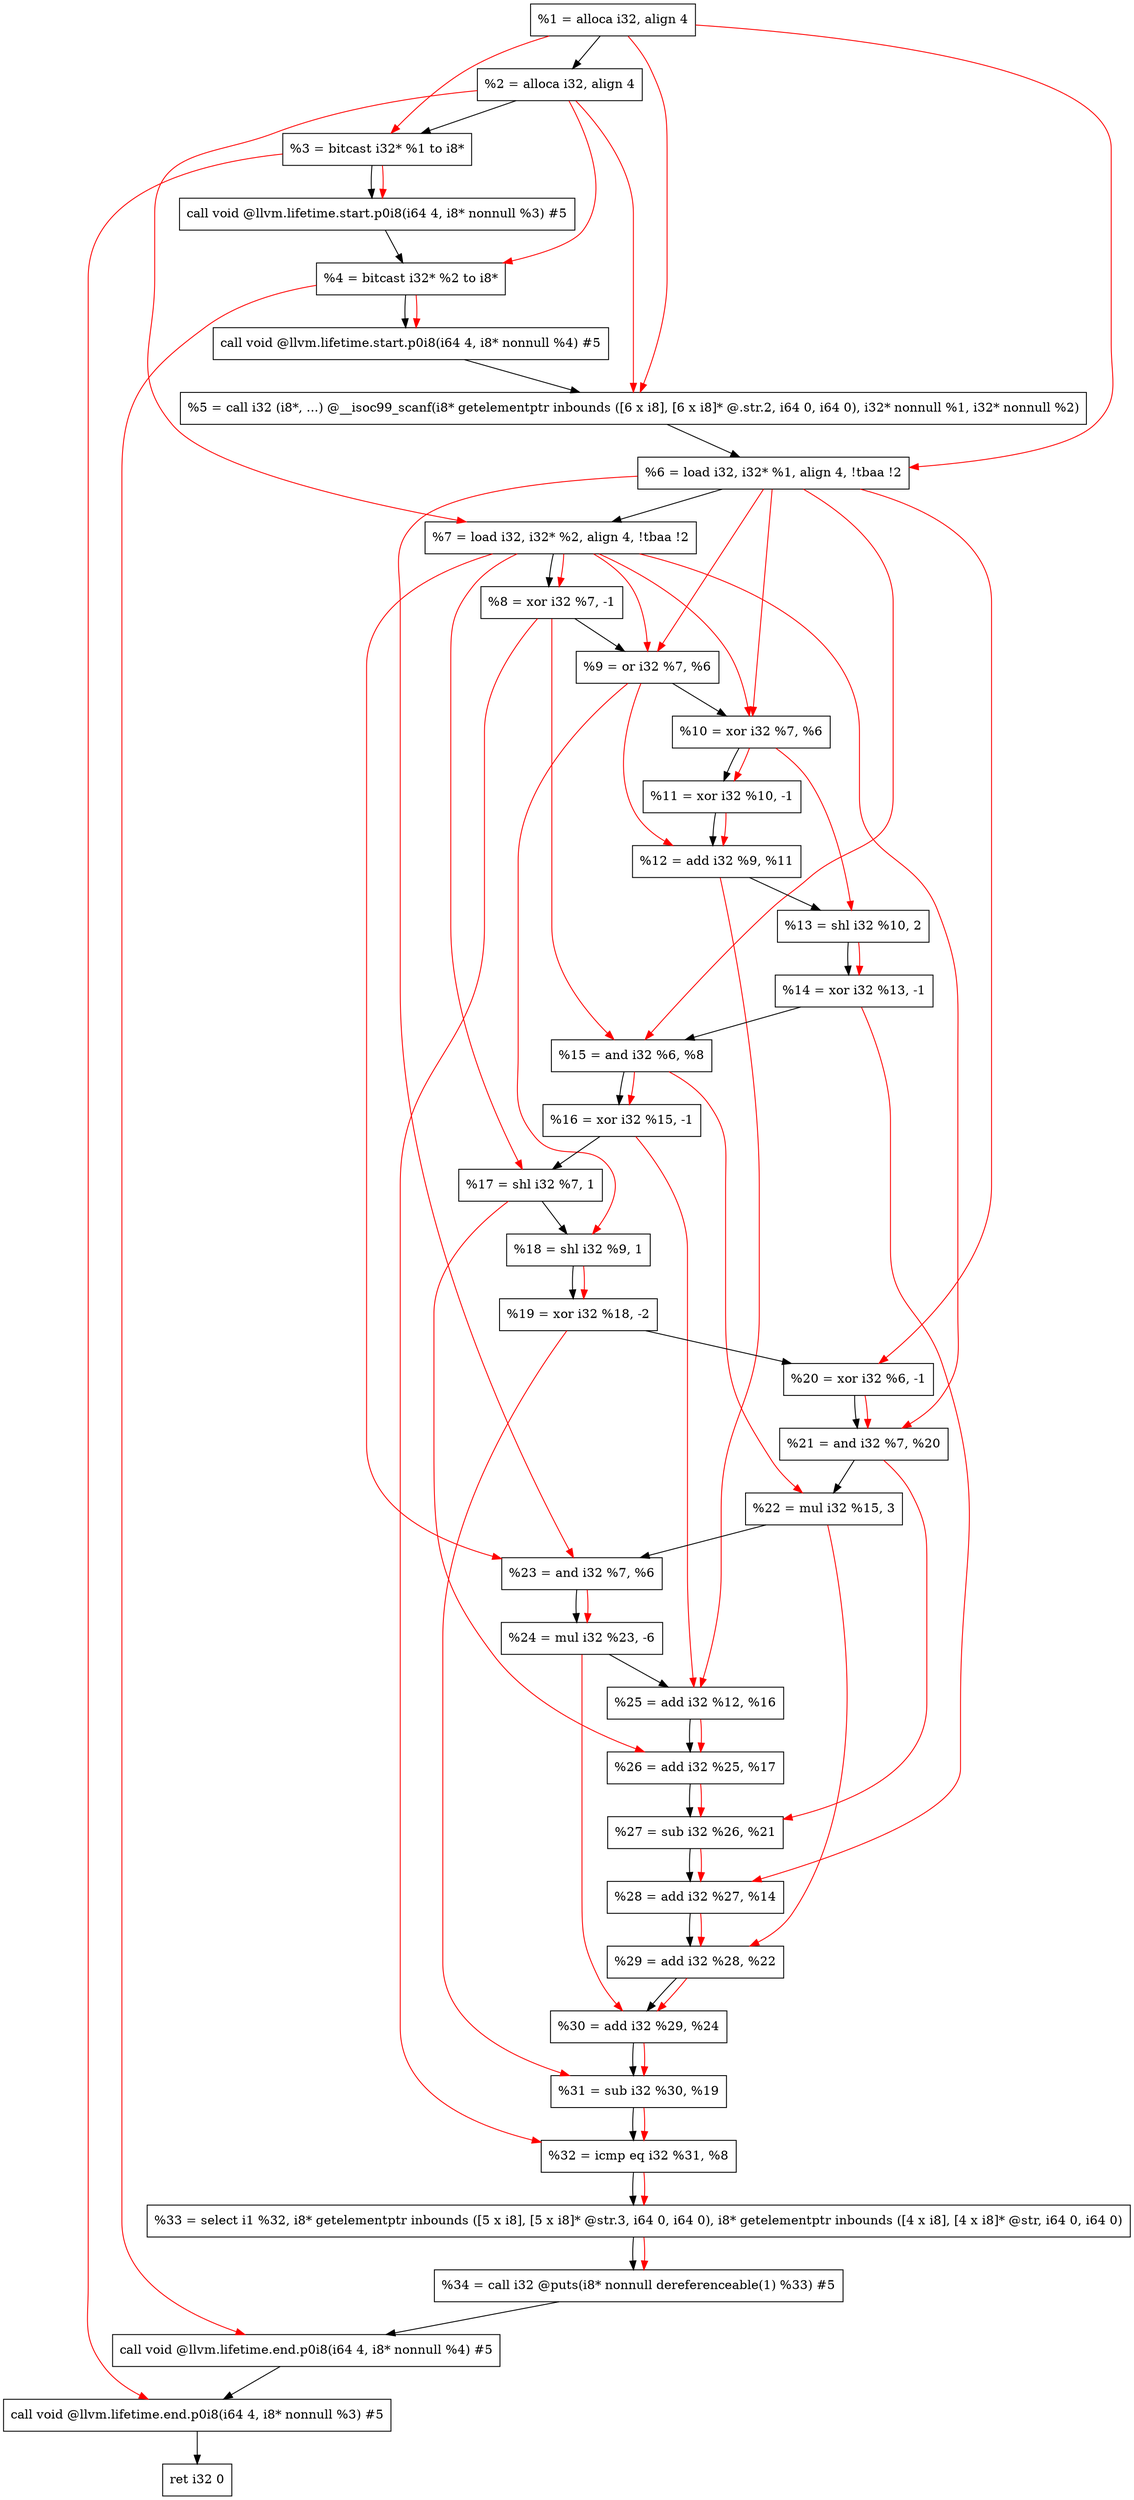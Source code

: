 digraph "DFG for'main' function" {
	Node0x195edf8[shape=record, label="  %1 = alloca i32, align 4"];
	Node0x195ee78[shape=record, label="  %2 = alloca i32, align 4"];
	Node0x195ef08[shape=record, label="  %3 = bitcast i32* %1 to i8*"];
	Node0x195f368[shape=record, label="  call void @llvm.lifetime.start.p0i8(i64 4, i8* nonnull %3) #5"];
	Node0x195f448[shape=record, label="  %4 = bitcast i32* %2 to i8*"];
	Node0x195f568[shape=record, label="  call void @llvm.lifetime.start.p0i8(i64 4, i8* nonnull %4) #5"];
	Node0x195f7a0[shape=record, label="  %5 = call i32 (i8*, ...) @__isoc99_scanf(i8* getelementptr inbounds ([6 x i8], [6 x i8]* @.str.2, i64 0, i64 0), i32* nonnull %1, i32* nonnull %2)"];
	Node0x195f858[shape=record, label="  %6 = load i32, i32* %1, align 4, !tbaa !2"];
	Node0x19607c8[shape=record, label="  %7 = load i32, i32* %2, align 4, !tbaa !2"];
	Node0x1960e50[shape=record, label="  %8 = xor i32 %7, -1"];
	Node0x1960ec0[shape=record, label="  %9 = or i32 %7, %6"];
	Node0x1960f30[shape=record, label="  %10 = xor i32 %7, %6"];
	Node0x1960fa0[shape=record, label="  %11 = xor i32 %10, -1"];
	Node0x1961010[shape=record, label="  %12 = add i32 %9, %11"];
	Node0x1961080[shape=record, label="  %13 = shl i32 %10, 2"];
	Node0x19610f0[shape=record, label="  %14 = xor i32 %13, -1"];
	Node0x1961160[shape=record, label="  %15 = and i32 %6, %8"];
	Node0x19611d0[shape=record, label="  %16 = xor i32 %15, -1"];
	Node0x1961240[shape=record, label="  %17 = shl i32 %7, 1"];
	Node0x19612b0[shape=record, label="  %18 = shl i32 %9, 1"];
	Node0x1961320[shape=record, label="  %19 = xor i32 %18, -2"];
	Node0x1961390[shape=record, label="  %20 = xor i32 %6, -1"];
	Node0x1961400[shape=record, label="  %21 = and i32 %7, %20"];
	Node0x1961470[shape=record, label="  %22 = mul i32 %15, 3"];
	Node0x19614e0[shape=record, label="  %23 = and i32 %7, %6"];
	Node0x1961550[shape=record, label="  %24 = mul i32 %23, -6"];
	Node0x19615c0[shape=record, label="  %25 = add i32 %12, %16"];
	Node0x1961630[shape=record, label="  %26 = add i32 %25, %17"];
	Node0x19616a0[shape=record, label="  %27 = sub i32 %26, %21"];
	Node0x1961710[shape=record, label="  %28 = add i32 %27, %14"];
	Node0x1961780[shape=record, label="  %29 = add i32 %28, %22"];
	Node0x19617f0[shape=record, label="  %30 = add i32 %29, %24"];
	Node0x1961860[shape=record, label="  %31 = sub i32 %30, %19"];
	Node0x19618d0[shape=record, label="  %32 = icmp eq i32 %31, %8"];
	Node0x18ff9d8[shape=record, label="  %33 = select i1 %32, i8* getelementptr inbounds ([5 x i8], [5 x i8]* @str.3, i64 0, i64 0), i8* getelementptr inbounds ([4 x i8], [4 x i8]* @str, i64 0, i64 0)"];
	Node0x1961b70[shape=record, label="  %34 = call i32 @puts(i8* nonnull dereferenceable(1) %33) #5"];
	Node0x1961dc8[shape=record, label="  call void @llvm.lifetime.end.p0i8(i64 4, i8* nonnull %4) #5"];
	Node0x1961f28[shape=record, label="  call void @llvm.lifetime.end.p0i8(i64 4, i8* nonnull %3) #5"];
	Node0x1961fe8[shape=record, label="  ret i32 0"];
	Node0x195edf8 -> Node0x195ee78;
	Node0x195ee78 -> Node0x195ef08;
	Node0x195ef08 -> Node0x195f368;
	Node0x195f368 -> Node0x195f448;
	Node0x195f448 -> Node0x195f568;
	Node0x195f568 -> Node0x195f7a0;
	Node0x195f7a0 -> Node0x195f858;
	Node0x195f858 -> Node0x19607c8;
	Node0x19607c8 -> Node0x1960e50;
	Node0x1960e50 -> Node0x1960ec0;
	Node0x1960ec0 -> Node0x1960f30;
	Node0x1960f30 -> Node0x1960fa0;
	Node0x1960fa0 -> Node0x1961010;
	Node0x1961010 -> Node0x1961080;
	Node0x1961080 -> Node0x19610f0;
	Node0x19610f0 -> Node0x1961160;
	Node0x1961160 -> Node0x19611d0;
	Node0x19611d0 -> Node0x1961240;
	Node0x1961240 -> Node0x19612b0;
	Node0x19612b0 -> Node0x1961320;
	Node0x1961320 -> Node0x1961390;
	Node0x1961390 -> Node0x1961400;
	Node0x1961400 -> Node0x1961470;
	Node0x1961470 -> Node0x19614e0;
	Node0x19614e0 -> Node0x1961550;
	Node0x1961550 -> Node0x19615c0;
	Node0x19615c0 -> Node0x1961630;
	Node0x1961630 -> Node0x19616a0;
	Node0x19616a0 -> Node0x1961710;
	Node0x1961710 -> Node0x1961780;
	Node0x1961780 -> Node0x19617f0;
	Node0x19617f0 -> Node0x1961860;
	Node0x1961860 -> Node0x19618d0;
	Node0x19618d0 -> Node0x18ff9d8;
	Node0x18ff9d8 -> Node0x1961b70;
	Node0x1961b70 -> Node0x1961dc8;
	Node0x1961dc8 -> Node0x1961f28;
	Node0x1961f28 -> Node0x1961fe8;
edge [color=red]
	Node0x195edf8 -> Node0x195ef08;
	Node0x195ef08 -> Node0x195f368;
	Node0x195ee78 -> Node0x195f448;
	Node0x195f448 -> Node0x195f568;
	Node0x195edf8 -> Node0x195f7a0;
	Node0x195ee78 -> Node0x195f7a0;
	Node0x195edf8 -> Node0x195f858;
	Node0x195ee78 -> Node0x19607c8;
	Node0x19607c8 -> Node0x1960e50;
	Node0x19607c8 -> Node0x1960ec0;
	Node0x195f858 -> Node0x1960ec0;
	Node0x19607c8 -> Node0x1960f30;
	Node0x195f858 -> Node0x1960f30;
	Node0x1960f30 -> Node0x1960fa0;
	Node0x1960ec0 -> Node0x1961010;
	Node0x1960fa0 -> Node0x1961010;
	Node0x1960f30 -> Node0x1961080;
	Node0x1961080 -> Node0x19610f0;
	Node0x195f858 -> Node0x1961160;
	Node0x1960e50 -> Node0x1961160;
	Node0x1961160 -> Node0x19611d0;
	Node0x19607c8 -> Node0x1961240;
	Node0x1960ec0 -> Node0x19612b0;
	Node0x19612b0 -> Node0x1961320;
	Node0x195f858 -> Node0x1961390;
	Node0x19607c8 -> Node0x1961400;
	Node0x1961390 -> Node0x1961400;
	Node0x1961160 -> Node0x1961470;
	Node0x19607c8 -> Node0x19614e0;
	Node0x195f858 -> Node0x19614e0;
	Node0x19614e0 -> Node0x1961550;
	Node0x1961010 -> Node0x19615c0;
	Node0x19611d0 -> Node0x19615c0;
	Node0x19615c0 -> Node0x1961630;
	Node0x1961240 -> Node0x1961630;
	Node0x1961630 -> Node0x19616a0;
	Node0x1961400 -> Node0x19616a0;
	Node0x19616a0 -> Node0x1961710;
	Node0x19610f0 -> Node0x1961710;
	Node0x1961710 -> Node0x1961780;
	Node0x1961470 -> Node0x1961780;
	Node0x1961780 -> Node0x19617f0;
	Node0x1961550 -> Node0x19617f0;
	Node0x19617f0 -> Node0x1961860;
	Node0x1961320 -> Node0x1961860;
	Node0x1961860 -> Node0x19618d0;
	Node0x1960e50 -> Node0x19618d0;
	Node0x19618d0 -> Node0x18ff9d8;
	Node0x18ff9d8 -> Node0x1961b70;
	Node0x195f448 -> Node0x1961dc8;
	Node0x195ef08 -> Node0x1961f28;
}

